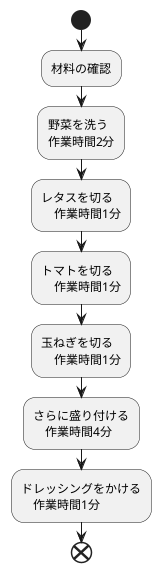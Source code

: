 @startuml サラダを作る
    start
    :材料の確認;
    :野菜を洗う
    作業時間2分;
    :レタスを切る
        作業時間1分;
    :トマトを切る
        作業時間1分;
    :玉ねぎを切る
        作業時間1分;
    :さらに盛り付ける
        作業時間4分;
    :ドレッシングをかける
        作業時間1分;
    end
@enduml 